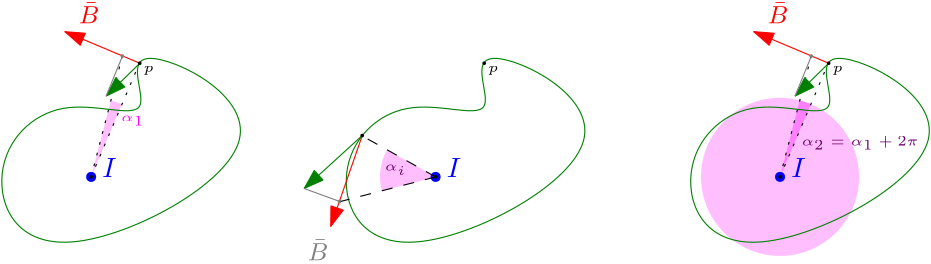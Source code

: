 <?xml version="1.0"?>
<!DOCTYPE ipe SYSTEM "ipe.dtd">
<ipe version="70218" creator="Ipe 7.2.28">
<info created="D:20241203201441" modified="D:20241205134102"/>
<ipestyle name="basic">
<symbol name="arrow/arc(spx)">
<path stroke="sym-stroke" fill="sym-stroke" pen="sym-pen">
0 0 m
-1 0.333 l
-1 -0.333 l
h
</path>
</symbol>
<symbol name="arrow/farc(spx)">
<path stroke="sym-stroke" fill="white" pen="sym-pen">
0 0 m
-1 0.333 l
-1 -0.333 l
h
</path>
</symbol>
<symbol name="arrow/ptarc(spx)">
<path stroke="sym-stroke" fill="sym-stroke" pen="sym-pen">
0 0 m
-1 0.333 l
-0.8 0 l
-1 -0.333 l
h
</path>
</symbol>
<symbol name="arrow/fptarc(spx)">
<path stroke="sym-stroke" fill="white" pen="sym-pen">
0 0 m
-1 0.333 l
-0.8 0 l
-1 -0.333 l
h
</path>
</symbol>
<symbol name="mark/circle(sx)" transformations="translations">
<path fill="sym-stroke">
0.6 0 0 0.6 0 0 e
0.4 0 0 0.4 0 0 e
</path>
</symbol>
<symbol name="mark/disk(sx)" transformations="translations">
<path fill="sym-stroke">
0.6 0 0 0.6 0 0 e
</path>
</symbol>
<symbol name="mark/fdisk(sfx)" transformations="translations">
<group>
<path fill="sym-fill">
0.5 0 0 0.5 0 0 e
</path>
<path fill="sym-stroke" fillrule="eofill">
0.6 0 0 0.6 0 0 e
0.4 0 0 0.4 0 0 e
</path>
</group>
</symbol>
<symbol name="mark/box(sx)" transformations="translations">
<path fill="sym-stroke" fillrule="eofill">
-0.6 -0.6 m
0.6 -0.6 l
0.6 0.6 l
-0.6 0.6 l
h
-0.4 -0.4 m
0.4 -0.4 l
0.4 0.4 l
-0.4 0.4 l
h
</path>
</symbol>
<symbol name="mark/square(sx)" transformations="translations">
<path fill="sym-stroke">
-0.6 -0.6 m
0.6 -0.6 l
0.6 0.6 l
-0.6 0.6 l
h
</path>
</symbol>
<symbol name="mark/fsquare(sfx)" transformations="translations">
<group>
<path fill="sym-fill">
-0.5 -0.5 m
0.5 -0.5 l
0.5 0.5 l
-0.5 0.5 l
h
</path>
<path fill="sym-stroke" fillrule="eofill">
-0.6 -0.6 m
0.6 -0.6 l
0.6 0.6 l
-0.6 0.6 l
h
-0.4 -0.4 m
0.4 -0.4 l
0.4 0.4 l
-0.4 0.4 l
h
</path>
</group>
</symbol>
<symbol name="mark/cross(sx)" transformations="translations">
<group>
<path fill="sym-stroke">
-0.43 -0.57 m
0.57 0.43 l
0.43 0.57 l
-0.57 -0.43 l
h
</path>
<path fill="sym-stroke">
-0.43 0.57 m
0.57 -0.43 l
0.43 -0.57 l
-0.57 0.43 l
h
</path>
</group>
</symbol>
<symbol name="arrow/fnormal(spx)">
<path stroke="sym-stroke" fill="white" pen="sym-pen">
0 0 m
-1 0.333 l
-1 -0.333 l
h
</path>
</symbol>
<symbol name="arrow/pointed(spx)">
<path stroke="sym-stroke" fill="sym-stroke" pen="sym-pen">
0 0 m
-1 0.333 l
-0.8 0 l
-1 -0.333 l
h
</path>
</symbol>
<symbol name="arrow/fpointed(spx)">
<path stroke="sym-stroke" fill="white" pen="sym-pen">
0 0 m
-1 0.333 l
-0.8 0 l
-1 -0.333 l
h
</path>
</symbol>
<symbol name="arrow/linear(spx)">
<path stroke="sym-stroke" pen="sym-pen">
-1 0.333 m
0 0 l
-1 -0.333 l
</path>
</symbol>
<symbol name="arrow/fdouble(spx)">
<path stroke="sym-stroke" fill="white" pen="sym-pen">
0 0 m
-1 0.333 l
-1 -0.333 l
h
-1 0 m
-2 0.333 l
-2 -0.333 l
h
</path>
</symbol>
<symbol name="arrow/double(spx)">
<path stroke="sym-stroke" fill="sym-stroke" pen="sym-pen">
0 0 m
-1 0.333 l
-1 -0.333 l
h
-1 0 m
-2 0.333 l
-2 -0.333 l
h
</path>
</symbol>
<symbol name="arrow/mid-normal(spx)">
<path stroke="sym-stroke" fill="sym-stroke" pen="sym-pen">
0.5 0 m
-0.5 0.333 l
-0.5 -0.333 l
h
</path>
</symbol>
<symbol name="arrow/mid-fnormal(spx)">
<path stroke="sym-stroke" fill="white" pen="sym-pen">
0.5 0 m
-0.5 0.333 l
-0.5 -0.333 l
h
</path>
</symbol>
<symbol name="arrow/mid-pointed(spx)">
<path stroke="sym-stroke" fill="sym-stroke" pen="sym-pen">
0.5 0 m
-0.5 0.333 l
-0.3 0 l
-0.5 -0.333 l
h
</path>
</symbol>
<symbol name="arrow/mid-fpointed(spx)">
<path stroke="sym-stroke" fill="white" pen="sym-pen">
0.5 0 m
-0.5 0.333 l
-0.3 0 l
-0.5 -0.333 l
h
</path>
</symbol>
<symbol name="arrow/mid-double(spx)">
<path stroke="sym-stroke" fill="sym-stroke" pen="sym-pen">
1 0 m
0 0.333 l
0 -0.333 l
h
0 0 m
-1 0.333 l
-1 -0.333 l
h
</path>
</symbol>
<symbol name="arrow/mid-fdouble(spx)">
<path stroke="sym-stroke" fill="white" pen="sym-pen">
1 0 m
0 0.333 l
0 -0.333 l
h
0 0 m
-1 0.333 l
-1 -0.333 l
h
</path>
</symbol>
<anglesize name="22.5 deg" value="22.5"/>
<anglesize name="30 deg" value="30"/>
<anglesize name="45 deg" value="45"/>
<anglesize name="60 deg" value="60"/>
<anglesize name="90 deg" value="90"/>
<arrowsize name="large" value="10"/>
<arrowsize name="small" value="5"/>
<arrowsize name="tiny" value="3"/>
<color name="blue" value="0 0 1"/>
<color name="brown" value="0.647 0.165 0.165"/>
<color name="darkblue" value="0 0 0.545"/>
<color name="darkcyan" value="0 0.545 0.545"/>
<color name="darkgray" value="0.663"/>
<color name="darkgreen" value="0 0.392 0"/>
<color name="darkmagenta" value="0.545 0 0.545"/>
<color name="darkorange" value="1 0.549 0"/>
<color name="darkred" value="0.545 0 0"/>
<color name="gold" value="1 0.843 0"/>
<color name="gray" value="0.745"/>
<color name="green" value="0 1 0"/>
<color name="lightblue" value="0.678 0.847 0.902"/>
<color name="lightcyan" value="0.878 1 1"/>
<color name="lightgray" value="0.827"/>
<color name="lightgreen" value="0.565 0.933 0.565"/>
<color name="lightyellow" value="1 1 0.878"/>
<color name="navy" value="0 0 0.502"/>
<color name="orange" value="1 0.647 0"/>
<color name="pink" value="1 0.753 0.796"/>
<color name="purple" value="0.627 0.125 0.941"/>
<color name="red" value="1 0 0"/>
<color name="seagreen" value="0.18 0.545 0.341"/>
<color name="turquoise" value="0.251 0.878 0.816"/>
<color name="violet" value="0.933 0.51 0.933"/>
<color name="yellow" value="1 1 0"/>
<dashstyle name="dash dot dotted" value="[4 2 1 2 1 2] 0"/>
<dashstyle name="dash dotted" value="[4 2 1 2] 0"/>
<dashstyle name="dashed" value="[4] 0"/>
<dashstyle name="dotted" value="[1 3] 0"/>
<gridsize name="10 pts (~3.5 mm)" value="10"/>
<gridsize name="14 pts (~5 mm)" value="14"/>
<gridsize name="16 pts (~6 mm)" value="16"/>
<gridsize name="20 pts (~7 mm)" value="20"/>
<gridsize name="28 pts (~10 mm)" value="28"/>
<gridsize name="32 pts (~12 mm)" value="32"/>
<gridsize name="4 pts" value="4"/>
<gridsize name="56 pts (~20 mm)" value="56"/>
<gridsize name="8 pts (~3 mm)" value="8"/>
<opacity name="10%" value="0.1"/>
<opacity name="30%" value="0.3"/>
<opacity name="50%" value="0.5"/>
<opacity name="75%" value="0.75"/>
<pen name="fat" value="1.2"/>
<pen name="heavier" value="0.8"/>
<pen name="ultrafat" value="2"/>
<symbolsize name="large" value="5"/>
<symbolsize name="small" value="2"/>
<symbolsize name="tiny" value="1.1"/>
<textsize name="Huge" value="\Huge"/>
<textsize name="LARGE" value="\LARGE"/>
<textsize name="Large" value="\Large"/>
<textsize name="footnote" value="\footnotesize"/>
<textsize name="huge" value="\huge"/>
<textsize name="large" value="\large"/>
<textsize name="script" value="\scriptsize"/>
<textsize name="small" value="\small"/>
<textsize name="tiny" value="\tiny"/>
<textstyle name="center" begin="\begin{center}" end="\end{center}"/>
<textstyle name="item" begin="\begin{itemize}\item{}" end="\end{itemize}"/>
<textstyle name="itemize" begin="\begin{itemize}" end="\end{itemize}"/>
<tiling name="falling" angle="-60" step="4" width="1"/>
<tiling name="rising" angle="30" step="4" width="1"/>
</ipestyle>
<page>
<layer name="alpha"/>
<view layers="alpha" active="alpha"/>
<path layer="alpha" fill="1 0.502 1" opacity="50%" stroke-opacity="opaque">
248.613 698.952 m
20.0338 0 0 -20.0338 268 704 250.621 713.967 a
250.549 713.735 m
268 704 l
248.617 698.974 l
</path>
<path matrix="1 0 0 1 24 -0.00018441" fill="1 0.502 1" opacity="50%" stroke-opacity="opaque">
28.4566 0 0 28.4566 368 704 e
</path>
<path matrix="1 0 0 1 -0.00000621 -0.00050719" fill="1 0.502 1" opacity="50%" stroke-opacity="opaque">
151.113 731.544 m
143.973 703.975 l
155.095 730.215 l
</path>
<path matrix="1 0 0 1 0.0000903 -0.00045677" stroke="0" dash="dotted">
144 704 m
155.272 747.655 l
</path>
<path matrix="1 0 0 1 0.0000903 -0.00045677" stroke="0" dash="dotted">
144 704 m
161.317 744.786 l
</path>
<use matrix="1 0 0 1 -0.0003982 -0.00062904" name="mark/disk(sx)" pos="144 704" size="normal" stroke="0 0 1"/>
<text matrix="1 0 0 1 19.9996 -8.00062" transformations="translations" pos="128 712" stroke="0 0 1" type="label" width="5.161" height="6.808" depth="0" valign="baseline" style="math">I</text>
<path matrix="1 0 0 1 -0.0003982 -0.00062904" stroke="0 0.502 0">
132 736
104 708
124 664
228 720
148 760
172 720 u
</path>
<text matrix="1 0 0 1 2.07817 -9.279" transformations="translations" pos="160.8 751.096" stroke="0" type="label" width="3.685" height="2.153" depth="0.96" valign="baseline" size="tiny" style="math">p</text>
<path matrix="1 0 0 1 -0.0003982 -0.00062904" stroke="0 0.502 0" arrow="normal/normal">
161.573 744.979 m
149.506 733.148 l
</path>
<path matrix="1 0 0 1 -0.0003982 -0.00062904" stroke="1 0 0" arrow="normal/normal">
161.493 744.922 m
134.539 756.275 l
</path>
<text matrix="1 0 0 1 -21.2335 8.20443" transformations="translations" pos="160.8 751.096" stroke="1 0 0" type="label" width="7.42" height="7.383" depth="0" valign="baseline" size="small" style="math">\bar B</text>
<path matrix="1 0 0 1 -0.0003982 -0.00062904" stroke="0.502">
149.367 733.057 m
155.302 747.552 l
</path>
<use matrix="1 0 0 1 -0.0003982 -0.00062904" name="mark/disk(sx)" pos="155.23 747.516" size="tiny" stroke="0.502"/>
<use matrix="1 0 0 1 -0.0003982 -0.00062904" name="mark/disk(sx)" pos="144 704" size="tiny"/>
<text matrix="1 0 0 1 -6.03611 -27.1302" transformations="translations" pos="160.8 751.096" stroke="1 0 1" type="label" width="8.438" height="2.149" depth="1.49" valign="baseline" size="tiny" style="math">\alpha_1</text>
<path matrix="1 0 0 1 248 -0.00050719" fill="1 0.502 1">
151.113 731.544 m
143.973 703.975 l
155.095 730.215 l
</path>
<path matrix="1 0 0 1 248 -0.00045677" stroke="0" dash="dotted">
144 704 m
155.272 747.655 l
</path>
<path matrix="1 0 0 1 248 -0.00045677" stroke="0" dash="dotted">
144 704 m
161.317 744.786 l
</path>
<use matrix="1 0 0 1 248 -0.00062904" name="mark/disk(sx)" pos="144 704" size="normal" stroke="0 0 1"/>
<text matrix="1 0 0 1 268 -8.00062" transformations="translations" pos="128 712" stroke="0 0 1" type="label" width="5.161" height="6.808" depth="0" valign="baseline" style="math">I</text>
<path matrix="1 0 0 1 248 -0.00062904" stroke="0 0.502 0">
132 736
104 708
124 664
228 720
148 760
172 720 u
</path>
<text matrix="1 0 0 1 250.078 -9.279" transformations="translations" pos="160.8 751.096" stroke="0" type="label" width="3.685" height="2.153" depth="0.96" valign="baseline" size="tiny" style="math">p</text>
<path matrix="1 0 0 1 248 -0.00062904" stroke="0 0.502 0" arrow="normal/normal">
161.573 744.979 m
149.506 733.148 l
</path>
<path matrix="1 0 0 1 248 -0.00062904" stroke="1 0 0" arrow="normal/normal">
161.493 744.922 m
134.539 756.275 l
</path>
<text matrix="1 0 0 1 226.767 8.20443" transformations="translations" pos="160.8 751.096" stroke="1 0 0" type="label" width="7.42" height="7.383" depth="0" valign="baseline" size="small" style="math">\bar B</text>
<path matrix="1 0 0 1 248 -0.00062904" stroke="0.502">
149.367 733.057 m
155.302 747.552 l
</path>
<use matrix="1 0 0 1 248 -0.00062904" name="mark/disk(sx)" pos="155.23 747.516" size="tiny" stroke="0.502"/>
<use matrix="1 0 0 1 248 -0.00062904" name="mark/disk(sx)" pos="144 704" size="tiny"/>
<text matrix="0.320208 0.947347 -0.947347 0.320208 1059.78 322.503" transformations="translations" pos="160.8 751.096" stroke="0.416 0 0.416" type="label" width="42.158" height="3.325" depth="1.49" valign="baseline" size="tiny" style="math">\alpha_2=\alpha_1+2\pi</text>
<use matrix="1 0 0 1 124 -0.00062904" name="mark/disk(sx)" pos="144 704" size="normal" stroke="0 0 1"/>
<text matrix="1 0 0 1 144 -8.00062" transformations="translations" pos="128 712" stroke="0 0 1" type="label" width="5.161" height="6.808" depth="0" valign="baseline" style="math">I</text>
<path matrix="1 0 0 1 124 -0.00062904" stroke="0 0.502 0">
132 736
104 708
124 664
228 720
148 760
172 720 u
</path>
<text matrix="1 0 0 1 126.078 -9.279" transformations="translations" pos="160.8 751.096" stroke="0" type="label" width="3.685" height="2.153" depth="0.96" valign="baseline" size="tiny" style="math">p</text>
<use matrix="1 0 0 1 124 -0.00062904" name="mark/disk(sx)" pos="144 704" size="tiny"/>
<text matrix="0.320208 0.947347 -0.947347 0.320208 909.761 313.442" transformations="translations" pos="160.8 751.096" stroke="0.416 0 0.416" type="label" width="7.706" height="2.149" depth="1.6" valign="baseline" size="tiny" style="math">\alpha_i</text>
<path matrix="1 0 0 1 0.114843 -0.131419" stroke="0 0.502 0" arrow="normal/normal">
241.612 719.159 m
220.608 699.999 l
</path>
<path matrix="1 0 0 1 0.524953 0.114647" stroke="1 0 0" arrow="normal/normal">
241.1 718.852 m
229.727 686.065 l
</path>
<use matrix="1 0 0 1 -0.00018085 -0.00069349" name="mark/disk(sx)" pos="161.49 744.92" size="tiny"/>
<use matrix="1 0 0 1 248 -0.00069349" name="mark/disk(sx)" pos="161.49 744.92" size="tiny"/>
<use matrix="1 0 0 1 124 -0.00069349" name="mark/disk(sx)" pos="161.49 744.92" size="tiny"/>
<use matrix="1 0 0 1 0.00001173 -0.00018441" name="mark/disk(sx)" pos="241.573 718.886" size="tiny"/>
<text matrix="1 0 0 1 61.1337 -77.1162" transformations="translations" pos="160.8 751.096" stroke="0.502" type="label" width="7.42" height="7.383" depth="0" valign="baseline" size="small" style="math">\bar B</text>
<path matrix="1 0 0 1 0.00001173 -0.00018441" stroke="0.502">
220.645 699.819 m
233.337 695.204 l
</path>
<use matrix="1 0 0 1 0.00001173 -0.00018441" name="mark/disk(sx)" pos="233.433 695.156" size="tiny" stroke="0.502"/>
<path matrix="1 0 0 1 0.00001173 -0.00018441" stroke="0" dash="dashed">
268 704 m
241.369 718.865 l
</path>
<path matrix="1 0 0 1 0.00001173 -0.00018441" stroke="0" dash="dashed">
268 704 m
233.857 695.169 l
</path>
</page>
</ipe>
